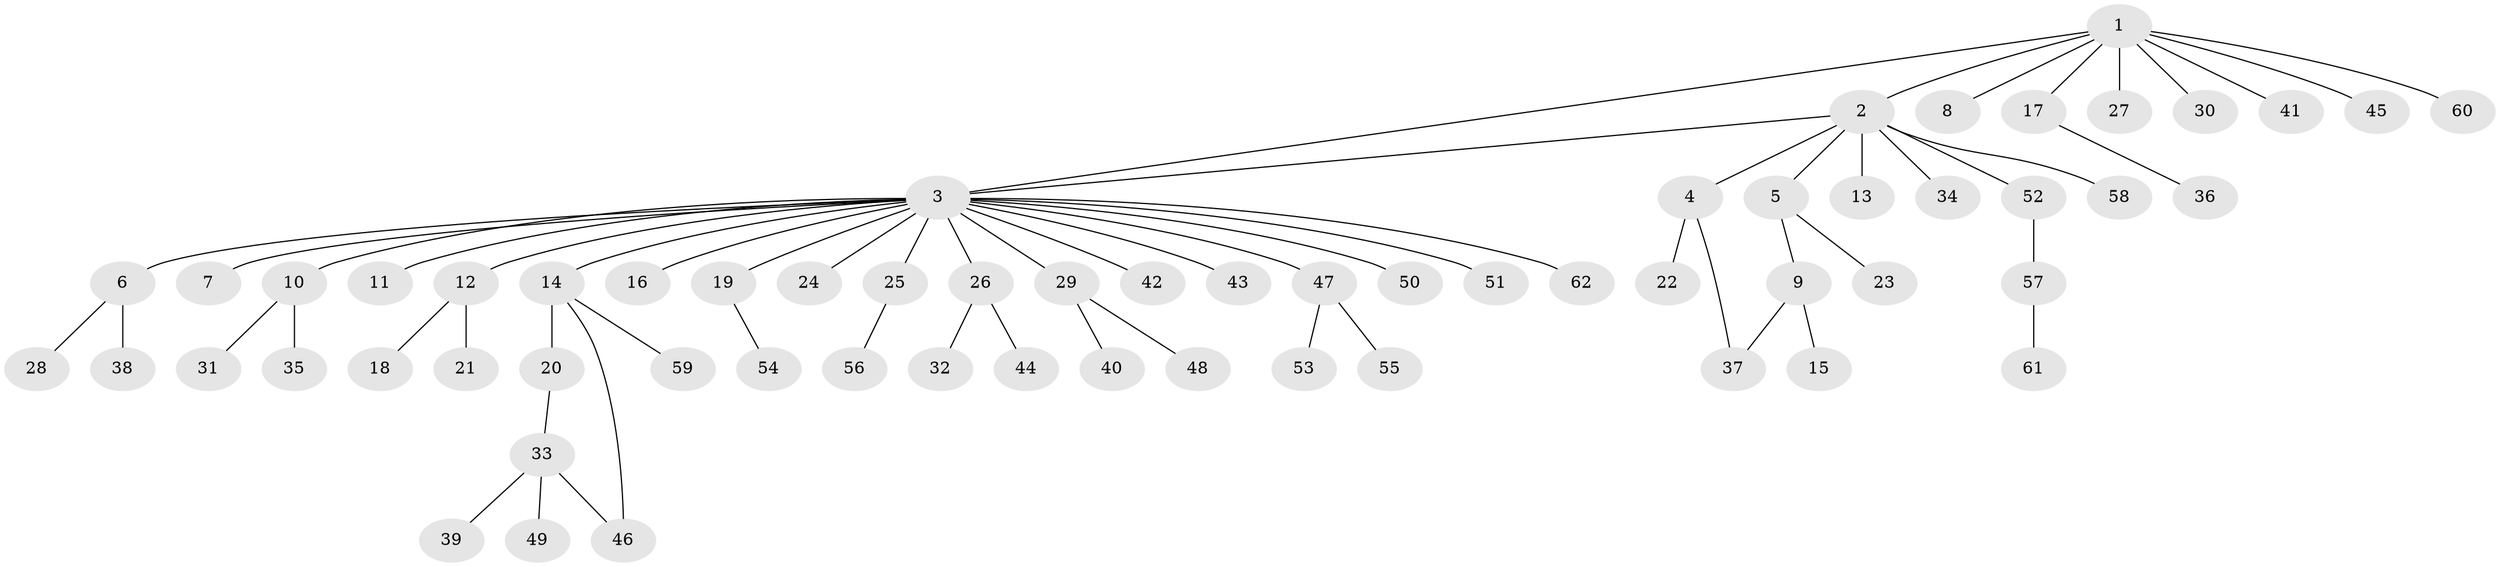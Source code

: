 // coarse degree distribution, {4: 0.10526315789473684, 12: 0.05263157894736842, 1: 0.7368421052631579, 2: 0.10526315789473684}
// Generated by graph-tools (version 1.1) at 2025/50/03/04/25 22:50:12]
// undirected, 62 vertices, 64 edges
graph export_dot {
  node [color=gray90,style=filled];
  1;
  2;
  3;
  4;
  5;
  6;
  7;
  8;
  9;
  10;
  11;
  12;
  13;
  14;
  15;
  16;
  17;
  18;
  19;
  20;
  21;
  22;
  23;
  24;
  25;
  26;
  27;
  28;
  29;
  30;
  31;
  32;
  33;
  34;
  35;
  36;
  37;
  38;
  39;
  40;
  41;
  42;
  43;
  44;
  45;
  46;
  47;
  48;
  49;
  50;
  51;
  52;
  53;
  54;
  55;
  56;
  57;
  58;
  59;
  60;
  61;
  62;
  1 -- 2;
  1 -- 3;
  1 -- 8;
  1 -- 17;
  1 -- 27;
  1 -- 30;
  1 -- 41;
  1 -- 45;
  1 -- 60;
  2 -- 3;
  2 -- 4;
  2 -- 5;
  2 -- 13;
  2 -- 34;
  2 -- 52;
  2 -- 58;
  3 -- 6;
  3 -- 7;
  3 -- 10;
  3 -- 11;
  3 -- 12;
  3 -- 14;
  3 -- 16;
  3 -- 19;
  3 -- 24;
  3 -- 25;
  3 -- 26;
  3 -- 29;
  3 -- 42;
  3 -- 43;
  3 -- 47;
  3 -- 50;
  3 -- 51;
  3 -- 62;
  4 -- 22;
  4 -- 37;
  5 -- 9;
  5 -- 23;
  6 -- 28;
  6 -- 38;
  9 -- 15;
  9 -- 37;
  10 -- 31;
  10 -- 35;
  12 -- 18;
  12 -- 21;
  14 -- 20;
  14 -- 46;
  14 -- 59;
  17 -- 36;
  19 -- 54;
  20 -- 33;
  25 -- 56;
  26 -- 32;
  26 -- 44;
  29 -- 40;
  29 -- 48;
  33 -- 39;
  33 -- 46;
  33 -- 49;
  47 -- 53;
  47 -- 55;
  52 -- 57;
  57 -- 61;
}
